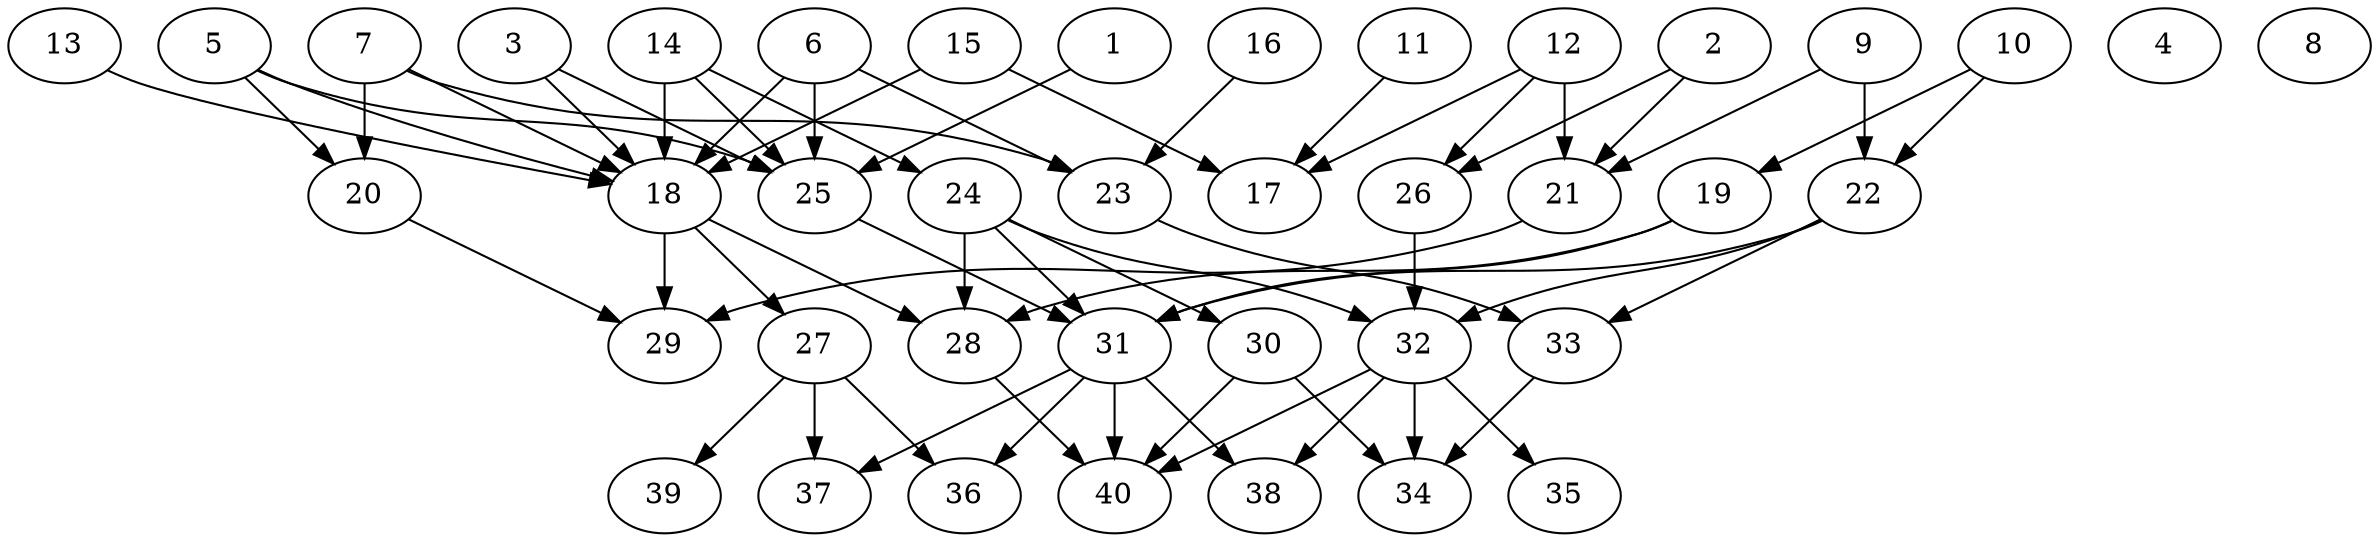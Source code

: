 // DAG automatically generated by daggen at Thu Oct  3 14:06:50 2019
// ./daggen --dot -n 40 --ccr 0.3 --fat 0.7 --regular 0.5 --density 0.5 --mindata 5242880 --maxdata 52428800 
digraph G {
  1 [size="42178560", alpha="0.11", expect_size="12653568"] 
  1 -> 25 [size ="12653568"]
  2 [size="121794560", alpha="0.08", expect_size="36538368"] 
  2 -> 21 [size ="36538368"]
  2 -> 26 [size ="36538368"]
  3 [size="82732373", alpha="0.02", expect_size="24819712"] 
  3 -> 18 [size ="24819712"]
  3 -> 25 [size ="24819712"]
  4 [size="146981547", alpha="0.14", expect_size="44094464"] 
  5 [size="136041813", alpha="0.05", expect_size="40812544"] 
  5 -> 18 [size ="40812544"]
  5 -> 20 [size ="40812544"]
  5 -> 25 [size ="40812544"]
  6 [size="119135573", alpha="0.18", expect_size="35740672"] 
  6 -> 18 [size ="35740672"]
  6 -> 23 [size ="35740672"]
  6 -> 25 [size ="35740672"]
  7 [size="173329067", alpha="0.16", expect_size="51998720"] 
  7 -> 18 [size ="51998720"]
  7 -> 20 [size ="51998720"]
  7 -> 23 [size ="51998720"]
  8 [size="163522560", alpha="0.17", expect_size="49056768"] 
  9 [size="89794560", alpha="0.03", expect_size="26938368"] 
  9 -> 21 [size ="26938368"]
  9 -> 22 [size ="26938368"]
  10 [size="54954667", alpha="0.05", expect_size="16486400"] 
  10 -> 19 [size ="16486400"]
  10 -> 22 [size ="16486400"]
  11 [size="22551893", alpha="0.08", expect_size="6765568"] 
  11 -> 17 [size ="6765568"]
  12 [size="109578240", alpha="0.17", expect_size="32873472"] 
  12 -> 17 [size ="32873472"]
  12 -> 21 [size ="32873472"]
  12 -> 26 [size ="32873472"]
  13 [size="170100053", alpha="0.10", expect_size="51030016"] 
  13 -> 18 [size ="51030016"]
  14 [size="27716267", alpha="0.03", expect_size="8314880"] 
  14 -> 18 [size ="8314880"]
  14 -> 24 [size ="8314880"]
  14 -> 25 [size ="8314880"]
  15 [size="137929387", alpha="0.09", expect_size="41378816"] 
  15 -> 17 [size ="41378816"]
  15 -> 18 [size ="41378816"]
  16 [size="19841707", alpha="0.16", expect_size="5952512"] 
  16 -> 23 [size ="5952512"]
  17 [size="163536213", alpha="0.17", expect_size="49060864"] 
  18 [size="130167467", alpha="0.04", expect_size="39050240"] 
  18 -> 27 [size ="39050240"]
  18 -> 28 [size ="39050240"]
  18 -> 29 [size ="39050240"]
  19 [size="110021973", alpha="0.03", expect_size="33006592"] 
  19 -> 28 [size ="33006592"]
  19 -> 31 [size ="33006592"]
  20 [size="131416747", alpha="0.07", expect_size="39425024"] 
  20 -> 29 [size ="39425024"]
  21 [size="169188693", alpha="0.15", expect_size="50756608"] 
  21 -> 29 [size ="50756608"]
  22 [size="71915520", alpha="0.16", expect_size="21574656"] 
  22 -> 31 [size ="21574656"]
  22 -> 32 [size ="21574656"]
  22 -> 33 [size ="21574656"]
  23 [size="49759573", alpha="0.05", expect_size="14927872"] 
  23 -> 33 [size ="14927872"]
  24 [size="132092587", alpha="0.10", expect_size="39627776"] 
  24 -> 28 [size ="39627776"]
  24 -> 30 [size ="39627776"]
  24 -> 31 [size ="39627776"]
  24 -> 32 [size ="39627776"]
  25 [size="152674987", alpha="0.11", expect_size="45802496"] 
  25 -> 31 [size ="45802496"]
  26 [size="65280000", alpha="0.05", expect_size="19584000"] 
  26 -> 32 [size ="19584000"]
  27 [size="37113173", alpha="0.18", expect_size="11133952"] 
  27 -> 36 [size ="11133952"]
  27 -> 37 [size ="11133952"]
  27 -> 39 [size ="11133952"]
  28 [size="168956587", alpha="0.10", expect_size="50686976"] 
  28 -> 40 [size ="50686976"]
  29 [size="45189120", alpha="0.11", expect_size="13556736"] 
  30 [size="66416640", alpha="0.17", expect_size="19924992"] 
  30 -> 34 [size ="19924992"]
  30 -> 40 [size ="19924992"]
  31 [size="122453333", alpha="0.04", expect_size="36736000"] 
  31 -> 36 [size ="36736000"]
  31 -> 37 [size ="36736000"]
  31 -> 38 [size ="36736000"]
  31 -> 40 [size ="36736000"]
  32 [size="80718507", alpha="0.02", expect_size="24215552"] 
  32 -> 34 [size ="24215552"]
  32 -> 35 [size ="24215552"]
  32 -> 38 [size ="24215552"]
  32 -> 40 [size ="24215552"]
  33 [size="45537280", alpha="0.20", expect_size="13661184"] 
  33 -> 34 [size ="13661184"]
  34 [size="82158933", alpha="0.19", expect_size="24647680"] 
  35 [size="162805760", alpha="0.13", expect_size="48841728"] 
  36 [size="91477333", alpha="0.08", expect_size="27443200"] 
  37 [size="127115947", alpha="0.01", expect_size="38134784"] 
  38 [size="111008427", alpha="0.08", expect_size="33302528"] 
  39 [size="31914667", alpha="0.08", expect_size="9574400"] 
  40 [size="119435947", alpha="0.02", expect_size="35830784"] 
}
